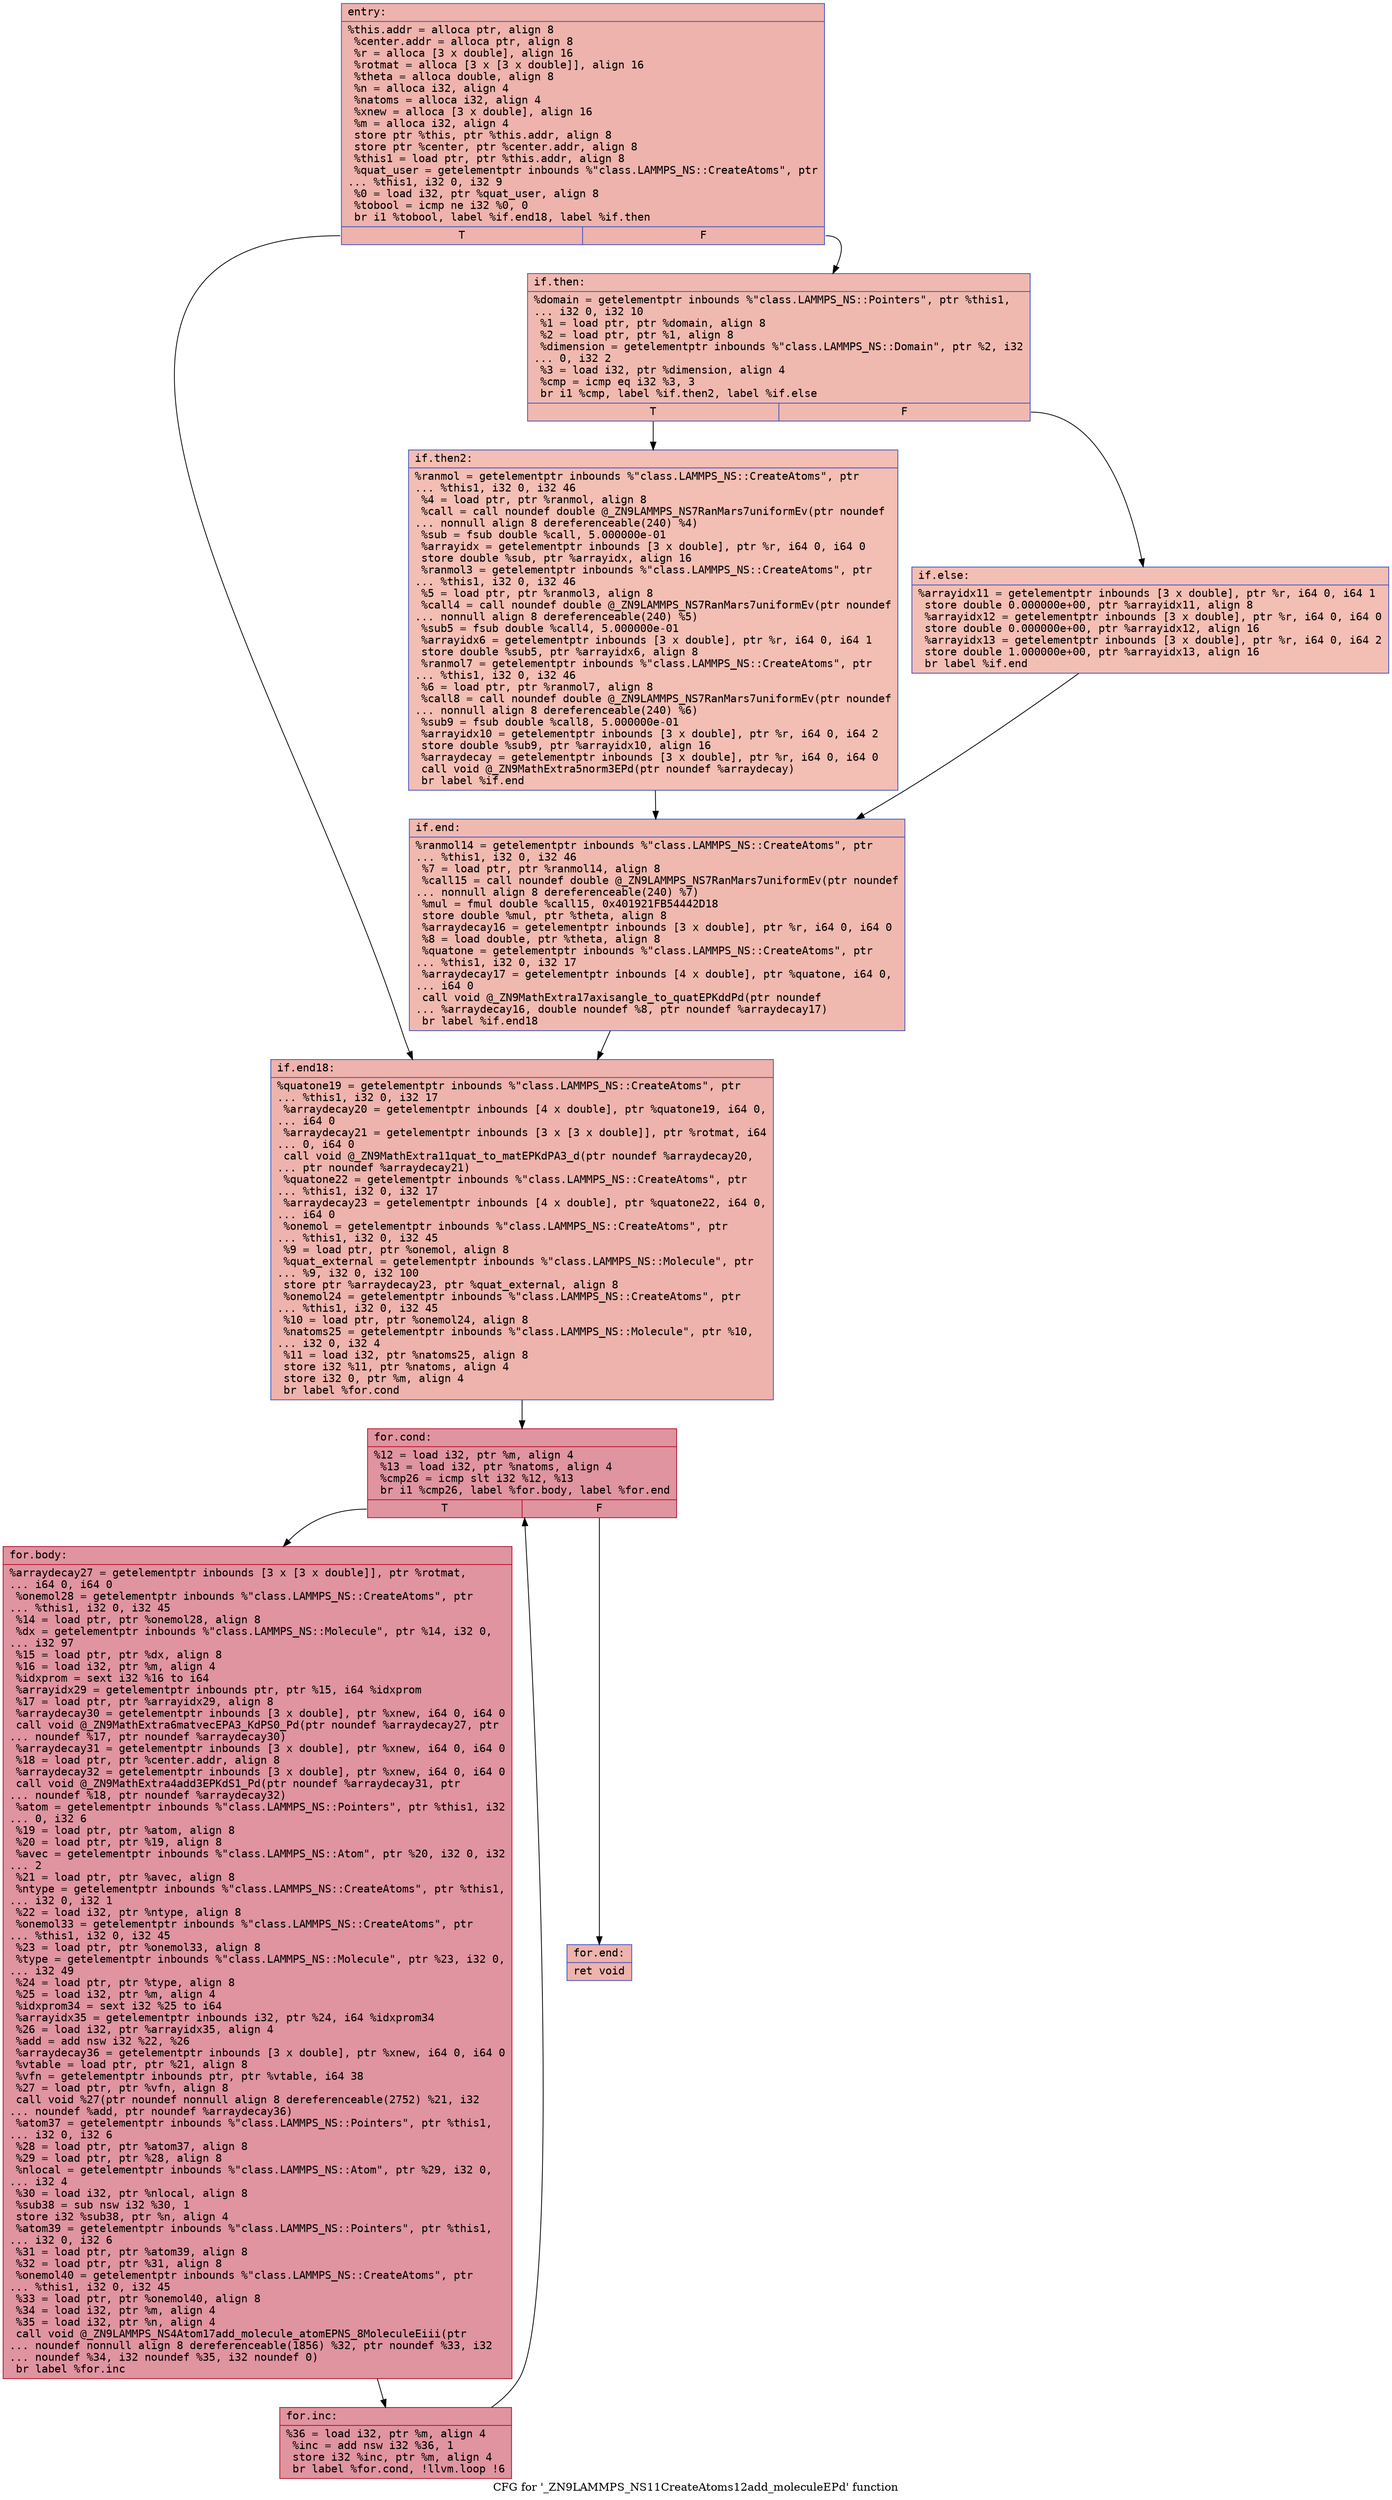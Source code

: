 digraph "CFG for '_ZN9LAMMPS_NS11CreateAtoms12add_moleculeEPd' function" {
	label="CFG for '_ZN9LAMMPS_NS11CreateAtoms12add_moleculeEPd' function";

	Node0x55e069366b60 [shape=record,color="#3d50c3ff", style=filled, fillcolor="#d6524470" fontname="Courier",label="{entry:\l|  %this.addr = alloca ptr, align 8\l  %center.addr = alloca ptr, align 8\l  %r = alloca [3 x double], align 16\l  %rotmat = alloca [3 x [3 x double]], align 16\l  %theta = alloca double, align 8\l  %n = alloca i32, align 4\l  %natoms = alloca i32, align 4\l  %xnew = alloca [3 x double], align 16\l  %m = alloca i32, align 4\l  store ptr %this, ptr %this.addr, align 8\l  store ptr %center, ptr %center.addr, align 8\l  %this1 = load ptr, ptr %this.addr, align 8\l  %quat_user = getelementptr inbounds %\"class.LAMMPS_NS::CreateAtoms\", ptr\l... %this1, i32 0, i32 9\l  %0 = load i32, ptr %quat_user, align 8\l  %tobool = icmp ne i32 %0, 0\l  br i1 %tobool, label %if.end18, label %if.then\l|{<s0>T|<s1>F}}"];
	Node0x55e069366b60:s0 -> Node0x55e069367640[tooltip="entry -> if.end18\nProbability 62.50%" ];
	Node0x55e069366b60:s1 -> Node0x55e0693676c0[tooltip="entry -> if.then\nProbability 37.50%" ];
	Node0x55e0693676c0 [shape=record,color="#3d50c3ff", style=filled, fillcolor="#de614d70" fontname="Courier",label="{if.then:\l|  %domain = getelementptr inbounds %\"class.LAMMPS_NS::Pointers\", ptr %this1,\l... i32 0, i32 10\l  %1 = load ptr, ptr %domain, align 8\l  %2 = load ptr, ptr %1, align 8\l  %dimension = getelementptr inbounds %\"class.LAMMPS_NS::Domain\", ptr %2, i32\l... 0, i32 2\l  %3 = load i32, ptr %dimension, align 4\l  %cmp = icmp eq i32 %3, 3\l  br i1 %cmp, label %if.then2, label %if.else\l|{<s0>T|<s1>F}}"];
	Node0x55e0693676c0:s0 -> Node0x55e069367b30[tooltip="if.then -> if.then2\nProbability 50.00%" ];
	Node0x55e0693676c0:s1 -> Node0x55e069367bb0[tooltip="if.then -> if.else\nProbability 50.00%" ];
	Node0x55e069367b30 [shape=record,color="#3d50c3ff", style=filled, fillcolor="#e36c5570" fontname="Courier",label="{if.then2:\l|  %ranmol = getelementptr inbounds %\"class.LAMMPS_NS::CreateAtoms\", ptr\l... %this1, i32 0, i32 46\l  %4 = load ptr, ptr %ranmol, align 8\l  %call = call noundef double @_ZN9LAMMPS_NS7RanMars7uniformEv(ptr noundef\l... nonnull align 8 dereferenceable(240) %4)\l  %sub = fsub double %call, 5.000000e-01\l  %arrayidx = getelementptr inbounds [3 x double], ptr %r, i64 0, i64 0\l  store double %sub, ptr %arrayidx, align 16\l  %ranmol3 = getelementptr inbounds %\"class.LAMMPS_NS::CreateAtoms\", ptr\l... %this1, i32 0, i32 46\l  %5 = load ptr, ptr %ranmol3, align 8\l  %call4 = call noundef double @_ZN9LAMMPS_NS7RanMars7uniformEv(ptr noundef\l... nonnull align 8 dereferenceable(240) %5)\l  %sub5 = fsub double %call4, 5.000000e-01\l  %arrayidx6 = getelementptr inbounds [3 x double], ptr %r, i64 0, i64 1\l  store double %sub5, ptr %arrayidx6, align 8\l  %ranmol7 = getelementptr inbounds %\"class.LAMMPS_NS::CreateAtoms\", ptr\l... %this1, i32 0, i32 46\l  %6 = load ptr, ptr %ranmol7, align 8\l  %call8 = call noundef double @_ZN9LAMMPS_NS7RanMars7uniformEv(ptr noundef\l... nonnull align 8 dereferenceable(240) %6)\l  %sub9 = fsub double %call8, 5.000000e-01\l  %arrayidx10 = getelementptr inbounds [3 x double], ptr %r, i64 0, i64 2\l  store double %sub9, ptr %arrayidx10, align 16\l  %arraydecay = getelementptr inbounds [3 x double], ptr %r, i64 0, i64 0\l  call void @_ZN9MathExtra5norm3EPd(ptr noundef %arraydecay)\l  br label %if.end\l}"];
	Node0x55e069367b30 -> Node0x55e069368ec0[tooltip="if.then2 -> if.end\nProbability 100.00%" ];
	Node0x55e069367bb0 [shape=record,color="#3d50c3ff", style=filled, fillcolor="#e36c5570" fontname="Courier",label="{if.else:\l|  %arrayidx11 = getelementptr inbounds [3 x double], ptr %r, i64 0, i64 1\l  store double 0.000000e+00, ptr %arrayidx11, align 8\l  %arrayidx12 = getelementptr inbounds [3 x double], ptr %r, i64 0, i64 0\l  store double 0.000000e+00, ptr %arrayidx12, align 16\l  %arrayidx13 = getelementptr inbounds [3 x double], ptr %r, i64 0, i64 2\l  store double 1.000000e+00, ptr %arrayidx13, align 16\l  br label %if.end\l}"];
	Node0x55e069367bb0 -> Node0x55e069368ec0[tooltip="if.else -> if.end\nProbability 100.00%" ];
	Node0x55e069368ec0 [shape=record,color="#3d50c3ff", style=filled, fillcolor="#de614d70" fontname="Courier",label="{if.end:\l|  %ranmol14 = getelementptr inbounds %\"class.LAMMPS_NS::CreateAtoms\", ptr\l... %this1, i32 0, i32 46\l  %7 = load ptr, ptr %ranmol14, align 8\l  %call15 = call noundef double @_ZN9LAMMPS_NS7RanMars7uniformEv(ptr noundef\l... nonnull align 8 dereferenceable(240) %7)\l  %mul = fmul double %call15, 0x401921FB54442D18\l  store double %mul, ptr %theta, align 8\l  %arraydecay16 = getelementptr inbounds [3 x double], ptr %r, i64 0, i64 0\l  %8 = load double, ptr %theta, align 8\l  %quatone = getelementptr inbounds %\"class.LAMMPS_NS::CreateAtoms\", ptr\l... %this1, i32 0, i32 17\l  %arraydecay17 = getelementptr inbounds [4 x double], ptr %quatone, i64 0,\l... i64 0\l  call void @_ZN9MathExtra17axisangle_to_quatEPKddPd(ptr noundef\l... %arraydecay16, double noundef %8, ptr noundef %arraydecay17)\l  br label %if.end18\l}"];
	Node0x55e069368ec0 -> Node0x55e069367640[tooltip="if.end -> if.end18\nProbability 100.00%" ];
	Node0x55e069367640 [shape=record,color="#3d50c3ff", style=filled, fillcolor="#d6524470" fontname="Courier",label="{if.end18:\l|  %quatone19 = getelementptr inbounds %\"class.LAMMPS_NS::CreateAtoms\", ptr\l... %this1, i32 0, i32 17\l  %arraydecay20 = getelementptr inbounds [4 x double], ptr %quatone19, i64 0,\l... i64 0\l  %arraydecay21 = getelementptr inbounds [3 x [3 x double]], ptr %rotmat, i64\l... 0, i64 0\l  call void @_ZN9MathExtra11quat_to_matEPKdPA3_d(ptr noundef %arraydecay20,\l... ptr noundef %arraydecay21)\l  %quatone22 = getelementptr inbounds %\"class.LAMMPS_NS::CreateAtoms\", ptr\l... %this1, i32 0, i32 17\l  %arraydecay23 = getelementptr inbounds [4 x double], ptr %quatone22, i64 0,\l... i64 0\l  %onemol = getelementptr inbounds %\"class.LAMMPS_NS::CreateAtoms\", ptr\l... %this1, i32 0, i32 45\l  %9 = load ptr, ptr %onemol, align 8\l  %quat_external = getelementptr inbounds %\"class.LAMMPS_NS::Molecule\", ptr\l... %9, i32 0, i32 100\l  store ptr %arraydecay23, ptr %quat_external, align 8\l  %onemol24 = getelementptr inbounds %\"class.LAMMPS_NS::CreateAtoms\", ptr\l... %this1, i32 0, i32 45\l  %10 = load ptr, ptr %onemol24, align 8\l  %natoms25 = getelementptr inbounds %\"class.LAMMPS_NS::Molecule\", ptr %10,\l... i32 0, i32 4\l  %11 = load i32, ptr %natoms25, align 8\l  store i32 %11, ptr %natoms, align 4\l  store i32 0, ptr %m, align 4\l  br label %for.cond\l}"];
	Node0x55e069367640 -> Node0x55e06936aba0[tooltip="if.end18 -> for.cond\nProbability 100.00%" ];
	Node0x55e06936aba0 [shape=record,color="#b70d28ff", style=filled, fillcolor="#b70d2870" fontname="Courier",label="{for.cond:\l|  %12 = load i32, ptr %m, align 4\l  %13 = load i32, ptr %natoms, align 4\l  %cmp26 = icmp slt i32 %12, %13\l  br i1 %cmp26, label %for.body, label %for.end\l|{<s0>T|<s1>F}}"];
	Node0x55e06936aba0:s0 -> Node0x55e06936ae20[tooltip="for.cond -> for.body\nProbability 96.88%" ];
	Node0x55e06936aba0:s1 -> Node0x55e06936aea0[tooltip="for.cond -> for.end\nProbability 3.12%" ];
	Node0x55e06936ae20 [shape=record,color="#b70d28ff", style=filled, fillcolor="#b70d2870" fontname="Courier",label="{for.body:\l|  %arraydecay27 = getelementptr inbounds [3 x [3 x double]], ptr %rotmat,\l... i64 0, i64 0\l  %onemol28 = getelementptr inbounds %\"class.LAMMPS_NS::CreateAtoms\", ptr\l... %this1, i32 0, i32 45\l  %14 = load ptr, ptr %onemol28, align 8\l  %dx = getelementptr inbounds %\"class.LAMMPS_NS::Molecule\", ptr %14, i32 0,\l... i32 97\l  %15 = load ptr, ptr %dx, align 8\l  %16 = load i32, ptr %m, align 4\l  %idxprom = sext i32 %16 to i64\l  %arrayidx29 = getelementptr inbounds ptr, ptr %15, i64 %idxprom\l  %17 = load ptr, ptr %arrayidx29, align 8\l  %arraydecay30 = getelementptr inbounds [3 x double], ptr %xnew, i64 0, i64 0\l  call void @_ZN9MathExtra6matvecEPA3_KdPS0_Pd(ptr noundef %arraydecay27, ptr\l... noundef %17, ptr noundef %arraydecay30)\l  %arraydecay31 = getelementptr inbounds [3 x double], ptr %xnew, i64 0, i64 0\l  %18 = load ptr, ptr %center.addr, align 8\l  %arraydecay32 = getelementptr inbounds [3 x double], ptr %xnew, i64 0, i64 0\l  call void @_ZN9MathExtra4add3EPKdS1_Pd(ptr noundef %arraydecay31, ptr\l... noundef %18, ptr noundef %arraydecay32)\l  %atom = getelementptr inbounds %\"class.LAMMPS_NS::Pointers\", ptr %this1, i32\l... 0, i32 6\l  %19 = load ptr, ptr %atom, align 8\l  %20 = load ptr, ptr %19, align 8\l  %avec = getelementptr inbounds %\"class.LAMMPS_NS::Atom\", ptr %20, i32 0, i32\l... 2\l  %21 = load ptr, ptr %avec, align 8\l  %ntype = getelementptr inbounds %\"class.LAMMPS_NS::CreateAtoms\", ptr %this1,\l... i32 0, i32 1\l  %22 = load i32, ptr %ntype, align 8\l  %onemol33 = getelementptr inbounds %\"class.LAMMPS_NS::CreateAtoms\", ptr\l... %this1, i32 0, i32 45\l  %23 = load ptr, ptr %onemol33, align 8\l  %type = getelementptr inbounds %\"class.LAMMPS_NS::Molecule\", ptr %23, i32 0,\l... i32 49\l  %24 = load ptr, ptr %type, align 8\l  %25 = load i32, ptr %m, align 4\l  %idxprom34 = sext i32 %25 to i64\l  %arrayidx35 = getelementptr inbounds i32, ptr %24, i64 %idxprom34\l  %26 = load i32, ptr %arrayidx35, align 4\l  %add = add nsw i32 %22, %26\l  %arraydecay36 = getelementptr inbounds [3 x double], ptr %xnew, i64 0, i64 0\l  %vtable = load ptr, ptr %21, align 8\l  %vfn = getelementptr inbounds ptr, ptr %vtable, i64 38\l  %27 = load ptr, ptr %vfn, align 8\l  call void %27(ptr noundef nonnull align 8 dereferenceable(2752) %21, i32\l... noundef %add, ptr noundef %arraydecay36)\l  %atom37 = getelementptr inbounds %\"class.LAMMPS_NS::Pointers\", ptr %this1,\l... i32 0, i32 6\l  %28 = load ptr, ptr %atom37, align 8\l  %29 = load ptr, ptr %28, align 8\l  %nlocal = getelementptr inbounds %\"class.LAMMPS_NS::Atom\", ptr %29, i32 0,\l... i32 4\l  %30 = load i32, ptr %nlocal, align 8\l  %sub38 = sub nsw i32 %30, 1\l  store i32 %sub38, ptr %n, align 4\l  %atom39 = getelementptr inbounds %\"class.LAMMPS_NS::Pointers\", ptr %this1,\l... i32 0, i32 6\l  %31 = load ptr, ptr %atom39, align 8\l  %32 = load ptr, ptr %31, align 8\l  %onemol40 = getelementptr inbounds %\"class.LAMMPS_NS::CreateAtoms\", ptr\l... %this1, i32 0, i32 45\l  %33 = load ptr, ptr %onemol40, align 8\l  %34 = load i32, ptr %m, align 4\l  %35 = load i32, ptr %n, align 4\l  call void @_ZN9LAMMPS_NS4Atom17add_molecule_atomEPNS_8MoleculeEiii(ptr\l... noundef nonnull align 8 dereferenceable(1856) %32, ptr noundef %33, i32\l... noundef %34, i32 noundef %35, i32 noundef 0)\l  br label %for.inc\l}"];
	Node0x55e06936ae20 -> Node0x55e06936d450[tooltip="for.body -> for.inc\nProbability 100.00%" ];
	Node0x55e06936d450 [shape=record,color="#b70d28ff", style=filled, fillcolor="#b70d2870" fontname="Courier",label="{for.inc:\l|  %36 = load i32, ptr %m, align 4\l  %inc = add nsw i32 %36, 1\l  store i32 %inc, ptr %m, align 4\l  br label %for.cond, !llvm.loop !6\l}"];
	Node0x55e06936d450 -> Node0x55e06936aba0[tooltip="for.inc -> for.cond\nProbability 100.00%" ];
	Node0x55e06936aea0 [shape=record,color="#3d50c3ff", style=filled, fillcolor="#d6524470" fontname="Courier",label="{for.end:\l|  ret void\l}"];
}
